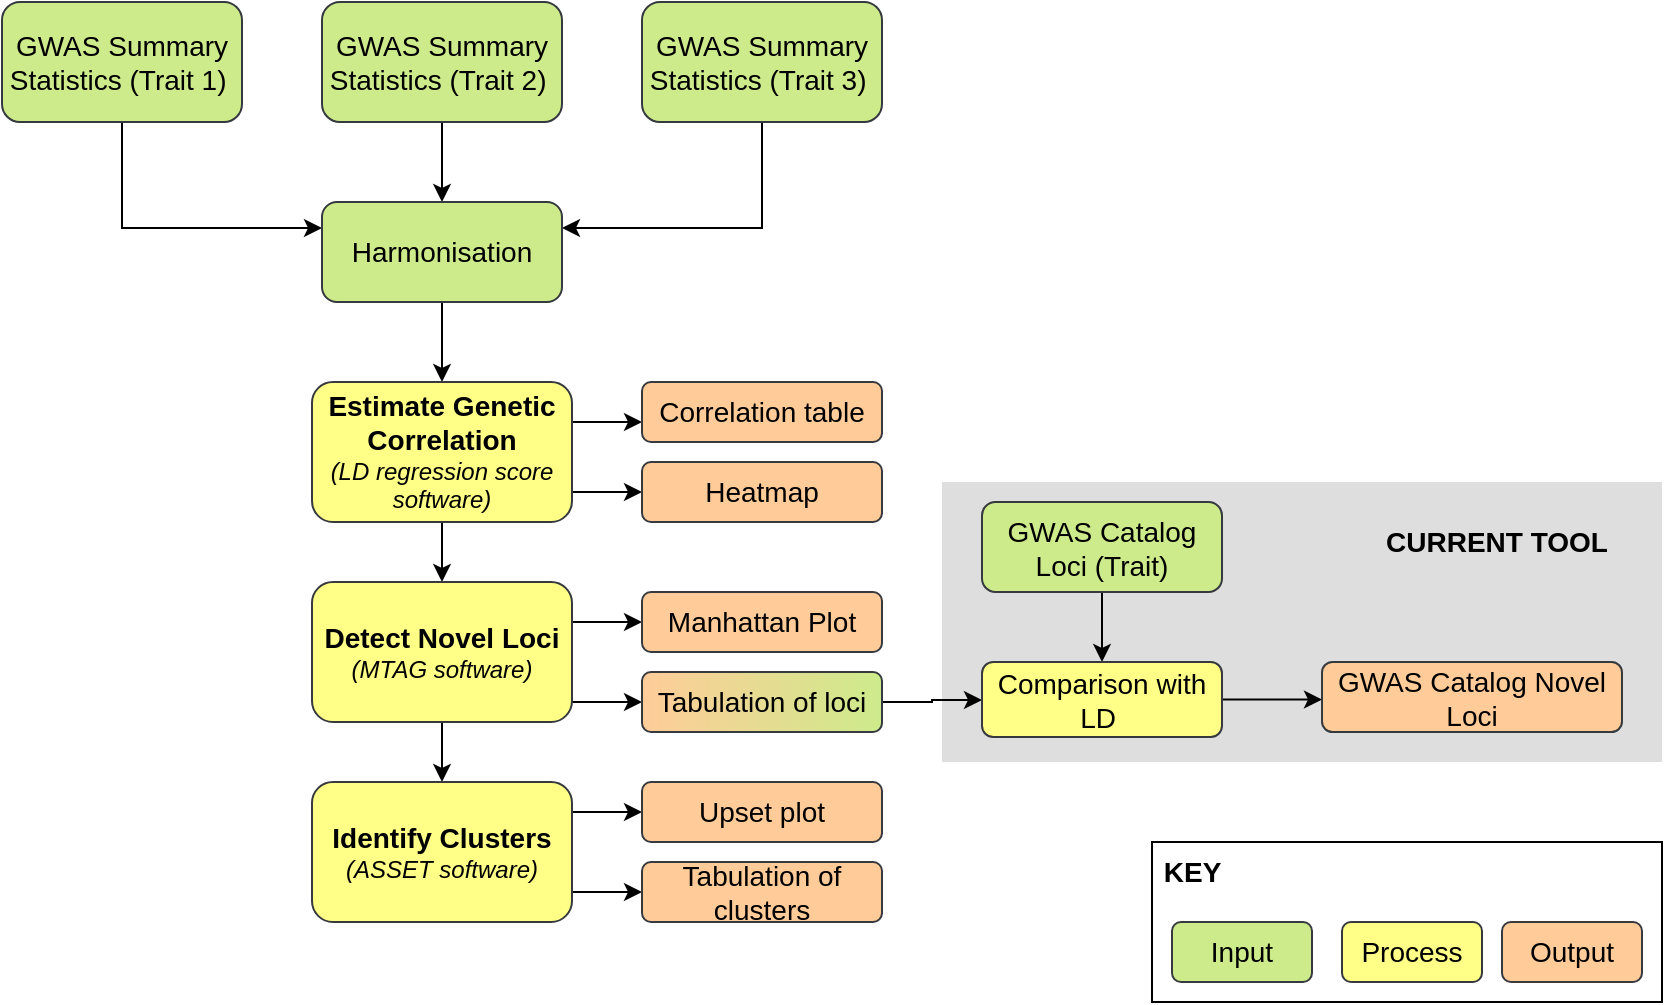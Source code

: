 <mxfile version="17.4.6" type="device"><diagram name="Page-1" id="2a216829-ef6e-dabb-86c1-c78162f3ba2b"><mxGraphModel dx="2370" dy="1162" grid="1" gridSize="10" guides="1" tooltips="1" connect="1" arrows="1" fold="1" page="1" pageScale="1" pageWidth="850" pageHeight="1100" background="none" math="0" shadow="0"><root><mxCell id="0"/><mxCell id="1" parent="0"/><mxCell id="ctboX2OoqknLTDF0Qn-p-47" value="" style="rounded=0;whiteSpace=wrap;html=1;fontSize=10;fillColor=#DEDEDE;strokeColor=none;fontColor=#333333;" vertex="1" parent="1"><mxGeometry x="1230" y="500" width="360" height="140" as="geometry"/></mxCell><mxCell id="ctboX2OoqknLTDF0Qn-p-6" style="edgeStyle=orthogonalEdgeStyle;rounded=0;orthogonalLoop=1;jettySize=auto;html=1;entryX=0;entryY=0.25;entryDx=0;entryDy=0;" edge="1" parent="1" source="ctboX2OoqknLTDF0Qn-p-1" target="ctboX2OoqknLTDF0Qn-p-4"><mxGeometry relative="1" as="geometry"><Array as="points"><mxPoint x="820" y="373"/><mxPoint x="920" y="373"/></Array></mxGeometry></mxCell><mxCell id="ctboX2OoqknLTDF0Qn-p-1" value="&lt;font style=&quot;font-size: 14px&quot;&gt;GWAS Summary Statistics (Trait 1)&amp;nbsp;&lt;/font&gt;" style="rounded=1;whiteSpace=wrap;html=1;fillColor=#cdeb8b;strokeColor=#36393d;" vertex="1" parent="1"><mxGeometry x="760" y="260" width="120" height="60" as="geometry"/></mxCell><mxCell id="ctboX2OoqknLTDF0Qn-p-5" value="" style="edgeStyle=orthogonalEdgeStyle;rounded=0;orthogonalLoop=1;jettySize=auto;html=1;" edge="1" parent="1" source="ctboX2OoqknLTDF0Qn-p-2" target="ctboX2OoqknLTDF0Qn-p-4"><mxGeometry relative="1" as="geometry"/></mxCell><mxCell id="ctboX2OoqknLTDF0Qn-p-2" value="&lt;font style=&quot;font-size: 14px&quot;&gt;GWAS Summary Statistics (Trait 2)&amp;nbsp;&lt;/font&gt;" style="rounded=1;whiteSpace=wrap;html=1;fillColor=#cdeb8b;strokeColor=#36393d;" vertex="1" parent="1"><mxGeometry x="920" y="260" width="120" height="60" as="geometry"/></mxCell><mxCell id="ctboX2OoqknLTDF0Qn-p-8" style="edgeStyle=orthogonalEdgeStyle;rounded=0;orthogonalLoop=1;jettySize=auto;html=1;entryX=1;entryY=0.25;entryDx=0;entryDy=0;" edge="1" parent="1" source="ctboX2OoqknLTDF0Qn-p-3" target="ctboX2OoqknLTDF0Qn-p-4"><mxGeometry relative="1" as="geometry"><Array as="points"><mxPoint x="1140" y="373"/><mxPoint x="1040" y="373"/></Array></mxGeometry></mxCell><mxCell id="ctboX2OoqknLTDF0Qn-p-3" value="&lt;font style=&quot;font-size: 14px&quot;&gt;GWAS Summary Statistics (Trait 3)&amp;nbsp;&lt;/font&gt;" style="rounded=1;whiteSpace=wrap;html=1;fillColor=#cdeb8b;strokeColor=#36393d;" vertex="1" parent="1"><mxGeometry x="1080" y="260" width="120" height="60" as="geometry"/></mxCell><mxCell id="ctboX2OoqknLTDF0Qn-p-10" value="" style="edgeStyle=orthogonalEdgeStyle;rounded=0;orthogonalLoop=1;jettySize=auto;html=1;" edge="1" parent="1" source="ctboX2OoqknLTDF0Qn-p-4" target="ctboX2OoqknLTDF0Qn-p-9"><mxGeometry relative="1" as="geometry"/></mxCell><mxCell id="ctboX2OoqknLTDF0Qn-p-4" value="&lt;font style=&quot;font-size: 14px&quot;&gt;Harmonisation&lt;/font&gt;" style="whiteSpace=wrap;html=1;rounded=1;fillColor=#cdeb8b;strokeColor=#36393d;" vertex="1" parent="1"><mxGeometry x="920" y="360" width="120" height="50" as="geometry"/></mxCell><mxCell id="ctboX2OoqknLTDF0Qn-p-12" value="" style="edgeStyle=orthogonalEdgeStyle;rounded=0;orthogonalLoop=1;jettySize=auto;html=1;fontSize=10;" edge="1" parent="1" source="ctboX2OoqknLTDF0Qn-p-9" target="ctboX2OoqknLTDF0Qn-p-11"><mxGeometry relative="1" as="geometry"/></mxCell><mxCell id="ctboX2OoqknLTDF0Qn-p-21" value="" style="edgeStyle=orthogonalEdgeStyle;rounded=0;orthogonalLoop=1;jettySize=auto;html=1;fontSize=10;exitX=1;exitY=0.642;exitDx=0;exitDy=0;exitPerimeter=0;entryX=0;entryY=0.5;entryDx=0;entryDy=0;" edge="1" parent="1" source="ctboX2OoqknLTDF0Qn-p-9" target="ctboX2OoqknLTDF0Qn-p-20"><mxGeometry relative="1" as="geometry"><Array as="points"><mxPoint x="1040" y="505"/></Array></mxGeometry></mxCell><mxCell id="ctboX2OoqknLTDF0Qn-p-42" value="" style="edgeStyle=orthogonalEdgeStyle;rounded=0;orthogonalLoop=1;jettySize=auto;html=1;fontSize=10;" edge="1" parent="1" source="ctboX2OoqknLTDF0Qn-p-9" target="ctboX2OoqknLTDF0Qn-p-16"><mxGeometry relative="1" as="geometry"><Array as="points"><mxPoint x="1060" y="470"/><mxPoint x="1060" y="470"/></Array></mxGeometry></mxCell><mxCell id="ctboX2OoqknLTDF0Qn-p-9" value="&lt;font&gt;&lt;b style=&quot;font-size: 14px&quot;&gt;Estimate Genetic Correlation&lt;/b&gt;&lt;br&gt;&lt;i&gt;&lt;font style=&quot;font-size: 12px&quot;&gt;(LD regression score software)&lt;/font&gt;&lt;/i&gt;&lt;/font&gt;" style="whiteSpace=wrap;html=1;rounded=1;fillColor=#ffff88;strokeColor=#36393d;" vertex="1" parent="1"><mxGeometry x="915" y="450" width="130" height="70" as="geometry"/></mxCell><mxCell id="ctboX2OoqknLTDF0Qn-p-15" value="" style="edgeStyle=orthogonalEdgeStyle;rounded=0;orthogonalLoop=1;jettySize=auto;html=1;fontSize=10;" edge="1" parent="1" source="ctboX2OoqknLTDF0Qn-p-11" target="ctboX2OoqknLTDF0Qn-p-14"><mxGeometry relative="1" as="geometry"/></mxCell><mxCell id="ctboX2OoqknLTDF0Qn-p-23" value="" style="edgeStyle=orthogonalEdgeStyle;rounded=0;orthogonalLoop=1;jettySize=auto;html=1;fontSize=10;" edge="1" parent="1" source="ctboX2OoqknLTDF0Qn-p-11" target="ctboX2OoqknLTDF0Qn-p-22"><mxGeometry relative="1" as="geometry"><Array as="points"><mxPoint x="1070" y="570"/><mxPoint x="1070" y="570"/></Array></mxGeometry></mxCell><mxCell id="ctboX2OoqknLTDF0Qn-p-25" value="" style="edgeStyle=orthogonalEdgeStyle;rounded=0;orthogonalLoop=1;jettySize=auto;html=1;fontSize=10;exitX=1;exitY=0.75;exitDx=0;exitDy=0;entryX=0;entryY=0.5;entryDx=0;entryDy=0;" edge="1" parent="1" source="ctboX2OoqknLTDF0Qn-p-11" target="ctboX2OoqknLTDF0Qn-p-24"><mxGeometry relative="1" as="geometry"><Array as="points"><mxPoint x="1040" y="610"/></Array></mxGeometry></mxCell><mxCell id="ctboX2OoqknLTDF0Qn-p-11" value="&lt;b style=&quot;font-size: 14px&quot;&gt;&lt;font style=&quot;font-size: 14px&quot;&gt;Detect Novel Loci&lt;/font&gt;&lt;/b&gt;&lt;i&gt;&lt;b style=&quot;font-size: 14px&quot;&gt;&lt;font style=&quot;font-size: 14px&quot;&gt;&lt;br&gt;&lt;/font&gt;&lt;/b&gt;&lt;font style=&quot;font-size: 12px&quot;&gt;(MTAG software)&lt;/font&gt;&lt;/i&gt;" style="whiteSpace=wrap;html=1;rounded=1;fillColor=#ffff88;strokeColor=#36393d;" vertex="1" parent="1"><mxGeometry x="915" y="550" width="130" height="70" as="geometry"/></mxCell><mxCell id="ctboX2OoqknLTDF0Qn-p-28" value="" style="edgeStyle=orthogonalEdgeStyle;rounded=0;orthogonalLoop=1;jettySize=auto;html=1;fontSize=10;" edge="1" parent="1" source="ctboX2OoqknLTDF0Qn-p-14" target="ctboX2OoqknLTDF0Qn-p-27"><mxGeometry relative="1" as="geometry"><Array as="points"><mxPoint x="1060" y="665"/><mxPoint x="1060" y="665"/></Array></mxGeometry></mxCell><mxCell id="ctboX2OoqknLTDF0Qn-p-31" value="" style="edgeStyle=orthogonalEdgeStyle;rounded=0;orthogonalLoop=1;jettySize=auto;html=1;fontSize=10;" edge="1" parent="1" source="ctboX2OoqknLTDF0Qn-p-14" target="ctboX2OoqknLTDF0Qn-p-30"><mxGeometry relative="1" as="geometry"><Array as="points"><mxPoint x="1050" y="705"/><mxPoint x="1050" y="705"/></Array></mxGeometry></mxCell><mxCell id="ctboX2OoqknLTDF0Qn-p-14" value="&lt;b style=&quot;font-size: 14px&quot;&gt;Identify Clusters&lt;br&gt;&lt;/b&gt;&lt;i&gt;&lt;font style=&quot;font-size: 12px&quot;&gt;(ASSET software)&lt;/font&gt;&lt;/i&gt;" style="whiteSpace=wrap;html=1;rounded=1;fillColor=#ffff88;strokeColor=#36393d;" vertex="1" parent="1"><mxGeometry x="915" y="650" width="130" height="70" as="geometry"/></mxCell><mxCell id="ctboX2OoqknLTDF0Qn-p-16" value="&lt;font style=&quot;font-size: 14px&quot;&gt;Correlation table&lt;/font&gt;" style="whiteSpace=wrap;html=1;rounded=1;fillColor=#ffcc99;strokeColor=#36393d;" vertex="1" parent="1"><mxGeometry x="1080" y="450" width="120" height="30" as="geometry"/></mxCell><mxCell id="ctboX2OoqknLTDF0Qn-p-20" value="&lt;font style=&quot;font-size: 14px&quot;&gt;Heatmap&lt;/font&gt;" style="whiteSpace=wrap;html=1;rounded=1;fillColor=#ffcc99;strokeColor=#36393d;" vertex="1" parent="1"><mxGeometry x="1080" y="490" width="120" height="30" as="geometry"/></mxCell><mxCell id="ctboX2OoqknLTDF0Qn-p-22" value="&lt;font style=&quot;font-size: 14px&quot;&gt;Manhattan Plot&lt;/font&gt;" style="whiteSpace=wrap;html=1;rounded=1;fillColor=#ffcc99;strokeColor=#36393d;" vertex="1" parent="1"><mxGeometry x="1080" y="555" width="120" height="30" as="geometry"/></mxCell><mxCell id="ctboX2OoqknLTDF0Qn-p-33" value="" style="edgeStyle=orthogonalEdgeStyle;rounded=0;orthogonalLoop=1;jettySize=auto;html=1;fontSize=10;" edge="1" parent="1" source="ctboX2OoqknLTDF0Qn-p-24" target="ctboX2OoqknLTDF0Qn-p-32"><mxGeometry relative="1" as="geometry"><Array as="points"><mxPoint x="1225" y="610"/><mxPoint x="1225" y="609"/></Array></mxGeometry></mxCell><mxCell id="ctboX2OoqknLTDF0Qn-p-24" value="&lt;font style=&quot;font-size: 14px&quot;&gt;Tabulation of loci&lt;/font&gt;" style="whiteSpace=wrap;html=1;rounded=1;fillColor=#ffcc99;strokeColor=#36393d;gradientColor=#CDEB8B;gradientDirection=east;" vertex="1" parent="1"><mxGeometry x="1080" y="595" width="120" height="30" as="geometry"/></mxCell><mxCell id="ctboX2OoqknLTDF0Qn-p-27" value="&lt;font style=&quot;font-size: 14px&quot;&gt;Upset plot&lt;/font&gt;" style="whiteSpace=wrap;html=1;rounded=1;fillColor=#ffcc99;strokeColor=#36393d;" vertex="1" parent="1"><mxGeometry x="1080" y="650" width="120" height="30" as="geometry"/></mxCell><mxCell id="ctboX2OoqknLTDF0Qn-p-30" value="&lt;font style=&quot;font-size: 14px&quot;&gt;Tabulation of clusters&lt;/font&gt;" style="whiteSpace=wrap;html=1;rounded=1;fillColor=#ffcc99;strokeColor=#36393d;" vertex="1" parent="1"><mxGeometry x="1080" y="690" width="120" height="30" as="geometry"/></mxCell><mxCell id="ctboX2OoqknLTDF0Qn-p-40" value="" style="edgeStyle=orthogonalEdgeStyle;rounded=0;orthogonalLoop=1;jettySize=auto;html=1;fontSize=10;" edge="1" parent="1" source="ctboX2OoqknLTDF0Qn-p-32" target="ctboX2OoqknLTDF0Qn-p-39"><mxGeometry relative="1" as="geometry"><Array as="points"><mxPoint x="1400" y="608"/><mxPoint x="1400" y="608"/></Array></mxGeometry></mxCell><mxCell id="ctboX2OoqknLTDF0Qn-p-50" value="" style="edgeStyle=orthogonalEdgeStyle;rounded=0;orthogonalLoop=1;jettySize=auto;html=1;fontSize=10;" edge="1" parent="1" source="ctboX2OoqknLTDF0Qn-p-49" target="ctboX2OoqknLTDF0Qn-p-32"><mxGeometry relative="1" as="geometry"><Array as="points"><mxPoint x="1310" y="580"/><mxPoint x="1310" y="580"/></Array></mxGeometry></mxCell><mxCell id="ctboX2OoqknLTDF0Qn-p-32" value="&lt;font style=&quot;font-size: 14px&quot;&gt;Comparison with LD&amp;nbsp;&lt;/font&gt;" style="whiteSpace=wrap;html=1;rounded=1;fillColor=#ffff88;strokeColor=#36393d;" vertex="1" parent="1"><mxGeometry x="1250" y="590" width="120" height="37.5" as="geometry"/></mxCell><mxCell id="ctboX2OoqknLTDF0Qn-p-39" value="&lt;font style=&quot;font-size: 14px&quot;&gt;GWAS Catalog Novel Loci&lt;/font&gt;" style="whiteSpace=wrap;html=1;fillColor=#ffcc99;strokeColor=#36393d;rounded=1;" vertex="1" parent="1"><mxGeometry x="1420" y="590" width="150" height="35" as="geometry"/></mxCell><mxCell id="ctboX2OoqknLTDF0Qn-p-48" value="&lt;b&gt;&lt;font style=&quot;font-size: 14px&quot;&gt;CURRENT TOOL&lt;/font&gt;&lt;/b&gt;" style="rounded=0;whiteSpace=wrap;html=1;fontSize=10;strokeColor=none;fillColor=#DEDEDE;gradientColor=none;" vertex="1" parent="1"><mxGeometry x="1445" y="520" width="125" height="20" as="geometry"/></mxCell><mxCell id="ctboX2OoqknLTDF0Qn-p-49" value="&lt;font style=&quot;font-size: 14px&quot;&gt;GWAS Catalog Loci (Trait)&lt;/font&gt;" style="whiteSpace=wrap;html=1;fillColor=#cdeb8b;strokeColor=#36393d;rounded=1;" vertex="1" parent="1"><mxGeometry x="1250" y="510" width="120" height="45" as="geometry"/></mxCell><mxCell id="ctboX2OoqknLTDF0Qn-p-53" value="Input" style="rounded=1;whiteSpace=wrap;html=1;fontSize=14;strokeColor=#36393d;fillColor=#cdeb8b;gradientDirection=east;" vertex="1" parent="1"><mxGeometry x="1345" y="720" width="70" height="30" as="geometry"/></mxCell><mxCell id="ctboX2OoqknLTDF0Qn-p-54" value="Process" style="rounded=1;whiteSpace=wrap;html=1;fontSize=14;strokeColor=#36393d;fillColor=#ffff88;gradientDirection=east;" vertex="1" parent="1"><mxGeometry x="1430" y="720" width="70" height="30" as="geometry"/></mxCell><mxCell id="ctboX2OoqknLTDF0Qn-p-55" value="Output" style="rounded=1;whiteSpace=wrap;html=1;fontSize=14;strokeColor=#36393d;fillColor=#ffcc99;gradientDirection=east;" vertex="1" parent="1"><mxGeometry x="1510" y="720" width="70" height="30" as="geometry"/></mxCell><mxCell id="ctboX2OoqknLTDF0Qn-p-57" value="&lt;b&gt;&lt;font style=&quot;font-size: 14px&quot;&gt;&amp;nbsp;KEY&lt;/font&gt;&lt;/b&gt;" style="rounded=0;whiteSpace=wrap;html=1;fontSize=10;strokeColor=#000000;fillColor=none;gradientColor=none;align=left;verticalAlign=top;" vertex="1" parent="1"><mxGeometry x="1335" y="680" width="255" height="80" as="geometry"/></mxCell></root></mxGraphModel></diagram></mxfile>